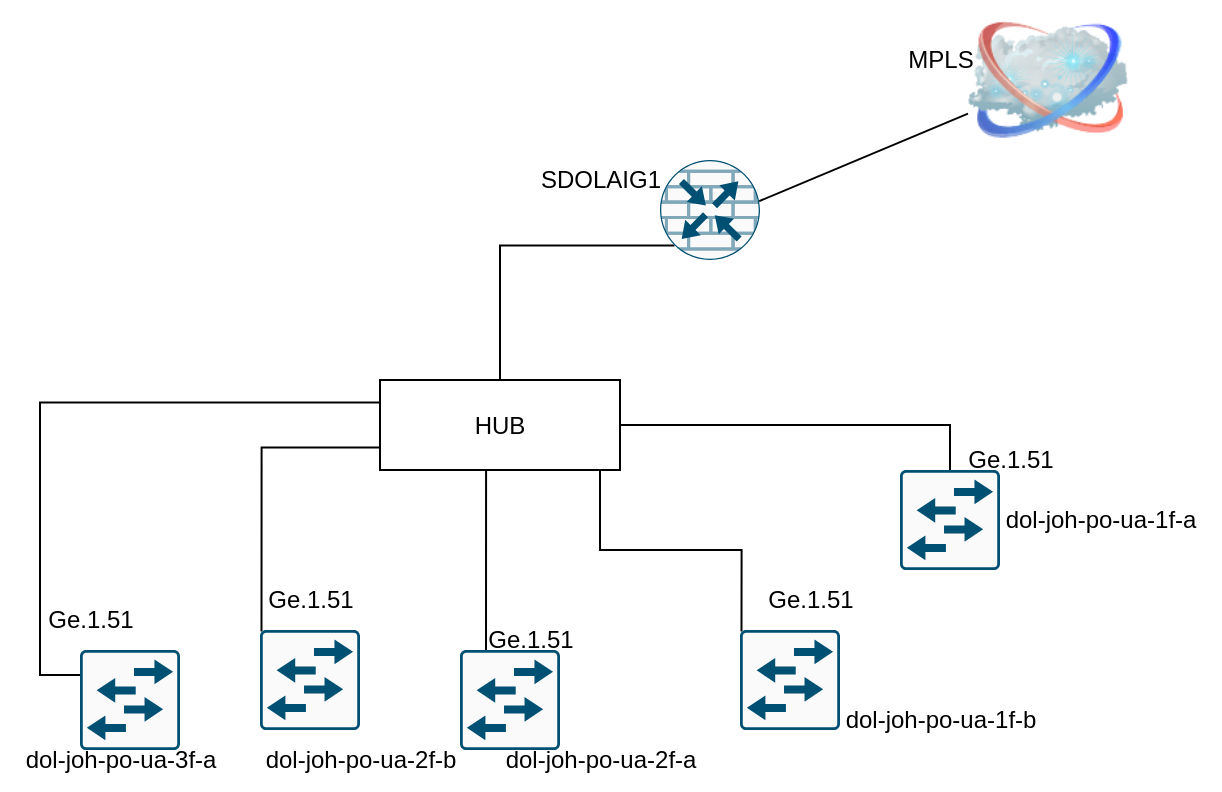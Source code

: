 <mxfile version="20.8.20" type="github">
  <diagram name="Page-1" id="n1RDnge7ajgv0KuCjHOu">
    <mxGraphModel dx="794" dy="414" grid="1" gridSize="10" guides="1" tooltips="1" connect="1" arrows="1" fold="1" page="1" pageScale="1" pageWidth="850" pageHeight="1100" math="0" shadow="0">
      <root>
        <mxCell id="0" />
        <mxCell id="1" parent="0" />
        <mxCell id="H14Ch0Ny9kU46o1jxpqP-13" style="edgeStyle=none;rounded=1;orthogonalLoop=1;jettySize=auto;html=1;exitX=1;exitY=0.75;exitDx=0;exitDy=0;startArrow=none;startFill=0;endArrow=none;endFill=0;" parent="1" target="H14Ch0Ny9kU46o1jxpqP-12" edge="1">
          <mxGeometry relative="1" as="geometry">
            <mxPoint x="378.705" y="125.964" as="sourcePoint" />
          </mxGeometry>
        </mxCell>
        <mxCell id="H14Ch0Ny9kU46o1jxpqP-12" value="" style="image;html=1;image=img/lib/clip_art/networking/Cloud_128x128.png" parent="1" vertex="1">
          <mxGeometry x="484" y="25" width="80" height="80" as="geometry" />
        </mxCell>
        <mxCell id="sibwvt83FaB7zlyU1G_8-15" style="edgeStyle=orthogonalEdgeStyle;rounded=0;orthogonalLoop=1;jettySize=auto;html=1;exitX=0.145;exitY=0.855;exitDx=0;exitDy=0;exitPerimeter=0;endArrow=none;endFill=0;" edge="1" parent="1" source="sibwvt83FaB7zlyU1G_8-2" target="sibwvt83FaB7zlyU1G_8-14">
          <mxGeometry relative="1" as="geometry" />
        </mxCell>
        <mxCell id="sibwvt83FaB7zlyU1G_8-2" value="" style="sketch=0;points=[[0.5,0,0],[1,0.5,0],[0.5,1,0],[0,0.5,0],[0.145,0.145,0],[0.856,0.145,0],[0.855,0.856,0],[0.145,0.855,0]];verticalLabelPosition=bottom;html=1;verticalAlign=top;aspect=fixed;align=center;pointerEvents=1;shape=mxgraph.cisco19.rect;prIcon=router_with_firewall;fillColor=#FAFAFA;strokeColor=#005073;" vertex="1" parent="1">
          <mxGeometry x="330" y="105" width="50" height="50" as="geometry" />
        </mxCell>
        <mxCell id="sibwvt83FaB7zlyU1G_8-4" value="MPLS" style="text;html=1;align=center;verticalAlign=middle;resizable=0;points=[];autosize=1;strokeColor=none;fillColor=none;" vertex="1" parent="1">
          <mxGeometry x="440" y="40" width="60" height="30" as="geometry" />
        </mxCell>
        <mxCell id="sibwvt83FaB7zlyU1G_8-16" style="edgeStyle=orthogonalEdgeStyle;rounded=0;orthogonalLoop=1;jettySize=auto;html=1;exitX=0.5;exitY=0;exitDx=0;exitDy=0;exitPerimeter=0;entryX=1;entryY=0.5;entryDx=0;entryDy=0;endArrow=none;endFill=0;" edge="1" parent="1" source="sibwvt83FaB7zlyU1G_8-5" target="sibwvt83FaB7zlyU1G_8-14">
          <mxGeometry relative="1" as="geometry" />
        </mxCell>
        <mxCell id="sibwvt83FaB7zlyU1G_8-5" value="" style="sketch=0;points=[[0.015,0.015,0],[0.985,0.015,0],[0.985,0.985,0],[0.015,0.985,0],[0.25,0,0],[0.5,0,0],[0.75,0,0],[1,0.25,0],[1,0.5,0],[1,0.75,0],[0.75,1,0],[0.5,1,0],[0.25,1,0],[0,0.75,0],[0,0.5,0],[0,0.25,0]];verticalLabelPosition=bottom;html=1;verticalAlign=top;aspect=fixed;align=center;pointerEvents=1;shape=mxgraph.cisco19.rect;prIcon=workgroup_switch;fillColor=#FAFAFA;strokeColor=#005073;" vertex="1" parent="1">
          <mxGeometry x="450" y="260" width="50" height="50" as="geometry" />
        </mxCell>
        <mxCell id="sibwvt83FaB7zlyU1G_8-20" style="edgeStyle=orthogonalEdgeStyle;rounded=0;orthogonalLoop=1;jettySize=auto;html=1;exitX=0;exitY=0.25;exitDx=0;exitDy=0;exitPerimeter=0;entryX=0;entryY=0.25;entryDx=0;entryDy=0;endArrow=none;endFill=0;" edge="1" parent="1" source="sibwvt83FaB7zlyU1G_8-7" target="sibwvt83FaB7zlyU1G_8-14">
          <mxGeometry relative="1" as="geometry" />
        </mxCell>
        <mxCell id="sibwvt83FaB7zlyU1G_8-7" value="" style="sketch=0;points=[[0.015,0.015,0],[0.985,0.015,0],[0.985,0.985,0],[0.015,0.985,0],[0.25,0,0],[0.5,0,0],[0.75,0,0],[1,0.25,0],[1,0.5,0],[1,0.75,0],[0.75,1,0],[0.5,1,0],[0.25,1,0],[0,0.75,0],[0,0.5,0],[0,0.25,0]];verticalLabelPosition=bottom;html=1;verticalAlign=top;aspect=fixed;align=center;pointerEvents=1;shape=mxgraph.cisco19.rect;prIcon=workgroup_switch;fillColor=#FAFAFA;strokeColor=#005073;" vertex="1" parent="1">
          <mxGeometry x="40" y="350" width="50" height="50" as="geometry" />
        </mxCell>
        <mxCell id="sibwvt83FaB7zlyU1G_8-19" style="edgeStyle=orthogonalEdgeStyle;rounded=0;orthogonalLoop=1;jettySize=auto;html=1;exitX=0.015;exitY=0.015;exitDx=0;exitDy=0;exitPerimeter=0;entryX=0;entryY=0.75;entryDx=0;entryDy=0;endArrow=none;endFill=0;" edge="1" parent="1" source="sibwvt83FaB7zlyU1G_8-8" target="sibwvt83FaB7zlyU1G_8-14">
          <mxGeometry relative="1" as="geometry" />
        </mxCell>
        <mxCell id="sibwvt83FaB7zlyU1G_8-8" value="" style="sketch=0;points=[[0.015,0.015,0],[0.985,0.015,0],[0.985,0.985,0],[0.015,0.985,0],[0.25,0,0],[0.5,0,0],[0.75,0,0],[1,0.25,0],[1,0.5,0],[1,0.75,0],[0.75,1,0],[0.5,1,0],[0.25,1,0],[0,0.75,0],[0,0.5,0],[0,0.25,0]];verticalLabelPosition=bottom;html=1;verticalAlign=top;aspect=fixed;align=center;pointerEvents=1;shape=mxgraph.cisco19.rect;prIcon=workgroup_switch;fillColor=#FAFAFA;strokeColor=#005073;" vertex="1" parent="1">
          <mxGeometry x="130" y="340" width="50" height="50" as="geometry" />
        </mxCell>
        <mxCell id="sibwvt83FaB7zlyU1G_8-18" style="edgeStyle=orthogonalEdgeStyle;rounded=0;orthogonalLoop=1;jettySize=auto;html=1;exitX=0;exitY=0.5;exitDx=0;exitDy=0;exitPerimeter=0;entryX=0.442;entryY=0.978;entryDx=0;entryDy=0;entryPerimeter=0;endArrow=none;endFill=0;" edge="1" parent="1" source="sibwvt83FaB7zlyU1G_8-9" target="sibwvt83FaB7zlyU1G_8-14">
          <mxGeometry relative="1" as="geometry">
            <Array as="points">
              <mxPoint x="243" y="375" />
            </Array>
          </mxGeometry>
        </mxCell>
        <mxCell id="sibwvt83FaB7zlyU1G_8-9" value="" style="sketch=0;points=[[0.015,0.015,0],[0.985,0.015,0],[0.985,0.985,0],[0.015,0.985,0],[0.25,0,0],[0.5,0,0],[0.75,0,0],[1,0.25,0],[1,0.5,0],[1,0.75,0],[0.75,1,0],[0.5,1,0],[0.25,1,0],[0,0.75,0],[0,0.5,0],[0,0.25,0]];verticalLabelPosition=bottom;html=1;verticalAlign=top;aspect=fixed;align=center;pointerEvents=1;shape=mxgraph.cisco19.rect;prIcon=workgroup_switch;fillColor=#FAFAFA;strokeColor=#005073;" vertex="1" parent="1">
          <mxGeometry x="230" y="350" width="50" height="50" as="geometry" />
        </mxCell>
        <mxCell id="sibwvt83FaB7zlyU1G_8-17" style="edgeStyle=orthogonalEdgeStyle;rounded=0;orthogonalLoop=1;jettySize=auto;html=1;exitX=0.015;exitY=0.015;exitDx=0;exitDy=0;exitPerimeter=0;endArrow=none;endFill=0;" edge="1" parent="1" source="sibwvt83FaB7zlyU1G_8-10">
          <mxGeometry relative="1" as="geometry">
            <mxPoint x="270" y="260" as="targetPoint" />
            <Array as="points">
              <mxPoint x="371" y="300" />
              <mxPoint x="300" y="300" />
              <mxPoint x="300" y="260" />
            </Array>
          </mxGeometry>
        </mxCell>
        <mxCell id="sibwvt83FaB7zlyU1G_8-10" value="" style="sketch=0;points=[[0.015,0.015,0],[0.985,0.015,0],[0.985,0.985,0],[0.015,0.985,0],[0.25,0,0],[0.5,0,0],[0.75,0,0],[1,0.25,0],[1,0.5,0],[1,0.75,0],[0.75,1,0],[0.5,1,0],[0.25,1,0],[0,0.75,0],[0,0.5,0],[0,0.25,0]];verticalLabelPosition=bottom;html=1;verticalAlign=top;aspect=fixed;align=center;pointerEvents=1;shape=mxgraph.cisco19.rect;prIcon=workgroup_switch;fillColor=#FAFAFA;strokeColor=#005073;" vertex="1" parent="1">
          <mxGeometry x="370" y="340" width="50" height="50" as="geometry" />
        </mxCell>
        <mxCell id="sibwvt83FaB7zlyU1G_8-11" value="dol-joh-po-ua-1f-a" style="text;html=1;align=center;verticalAlign=middle;resizable=0;points=[];autosize=1;strokeColor=none;fillColor=none;" vertex="1" parent="1">
          <mxGeometry x="490" y="270" width="120" height="30" as="geometry" />
        </mxCell>
        <mxCell id="sibwvt83FaB7zlyU1G_8-12" value="SDOLAIG1" style="text;html=1;align=center;verticalAlign=middle;resizable=0;points=[];autosize=1;strokeColor=none;fillColor=none;" vertex="1" parent="1">
          <mxGeometry x="260" y="100" width="80" height="30" as="geometry" />
        </mxCell>
        <mxCell id="sibwvt83FaB7zlyU1G_8-13" value="Ge.1.51" style="text;html=1;align=center;verticalAlign=middle;resizable=0;points=[];autosize=1;strokeColor=none;fillColor=none;" vertex="1" parent="1">
          <mxGeometry x="470" y="240" width="70" height="30" as="geometry" />
        </mxCell>
        <mxCell id="sibwvt83FaB7zlyU1G_8-14" value="HUB" style="rounded=0;whiteSpace=wrap;html=1;" vertex="1" parent="1">
          <mxGeometry x="190" y="215" width="120" height="45" as="geometry" />
        </mxCell>
        <mxCell id="sibwvt83FaB7zlyU1G_8-21" value="Ge.1.51" style="text;html=1;align=center;verticalAlign=middle;resizable=0;points=[];autosize=1;strokeColor=none;fillColor=none;" vertex="1" parent="1">
          <mxGeometry x="370" y="310" width="70" height="30" as="geometry" />
        </mxCell>
        <mxCell id="sibwvt83FaB7zlyU1G_8-22" value="Ge.1.51" style="text;html=1;align=center;verticalAlign=middle;resizable=0;points=[];autosize=1;strokeColor=none;fillColor=none;" vertex="1" parent="1">
          <mxGeometry x="230" y="330" width="70" height="30" as="geometry" />
        </mxCell>
        <mxCell id="sibwvt83FaB7zlyU1G_8-23" value="Ge.1.51" style="text;html=1;align=center;verticalAlign=middle;resizable=0;points=[];autosize=1;strokeColor=none;fillColor=none;" vertex="1" parent="1">
          <mxGeometry x="120" y="310" width="70" height="30" as="geometry" />
        </mxCell>
        <mxCell id="sibwvt83FaB7zlyU1G_8-25" value="Ge.1.51" style="text;html=1;align=center;verticalAlign=middle;resizable=0;points=[];autosize=1;strokeColor=none;fillColor=none;" vertex="1" parent="1">
          <mxGeometry x="10" y="320" width="70" height="30" as="geometry" />
        </mxCell>
        <mxCell id="sibwvt83FaB7zlyU1G_8-26" value="dol-joh-po-ua-1f-b" style="text;html=1;align=center;verticalAlign=middle;resizable=0;points=[];autosize=1;strokeColor=none;fillColor=none;" vertex="1" parent="1">
          <mxGeometry x="410" y="370" width="120" height="30" as="geometry" />
        </mxCell>
        <mxCell id="sibwvt83FaB7zlyU1G_8-27" value="dol-joh-po-ua-2f-a" style="text;html=1;align=center;verticalAlign=middle;resizable=0;points=[];autosize=1;strokeColor=none;fillColor=none;" vertex="1" parent="1">
          <mxGeometry x="240" y="390" width="120" height="30" as="geometry" />
        </mxCell>
        <mxCell id="sibwvt83FaB7zlyU1G_8-28" value="dol-joh-po-ua-2f-b" style="text;html=1;align=center;verticalAlign=middle;resizable=0;points=[];autosize=1;strokeColor=none;fillColor=none;" vertex="1" parent="1">
          <mxGeometry x="120" y="390" width="120" height="30" as="geometry" />
        </mxCell>
        <mxCell id="sibwvt83FaB7zlyU1G_8-29" value="dol-joh-po-ua-3f-a" style="text;html=1;align=center;verticalAlign=middle;resizable=0;points=[];autosize=1;strokeColor=none;fillColor=none;" vertex="1" parent="1">
          <mxGeometry y="390" width="120" height="30" as="geometry" />
        </mxCell>
      </root>
    </mxGraphModel>
  </diagram>
</mxfile>
